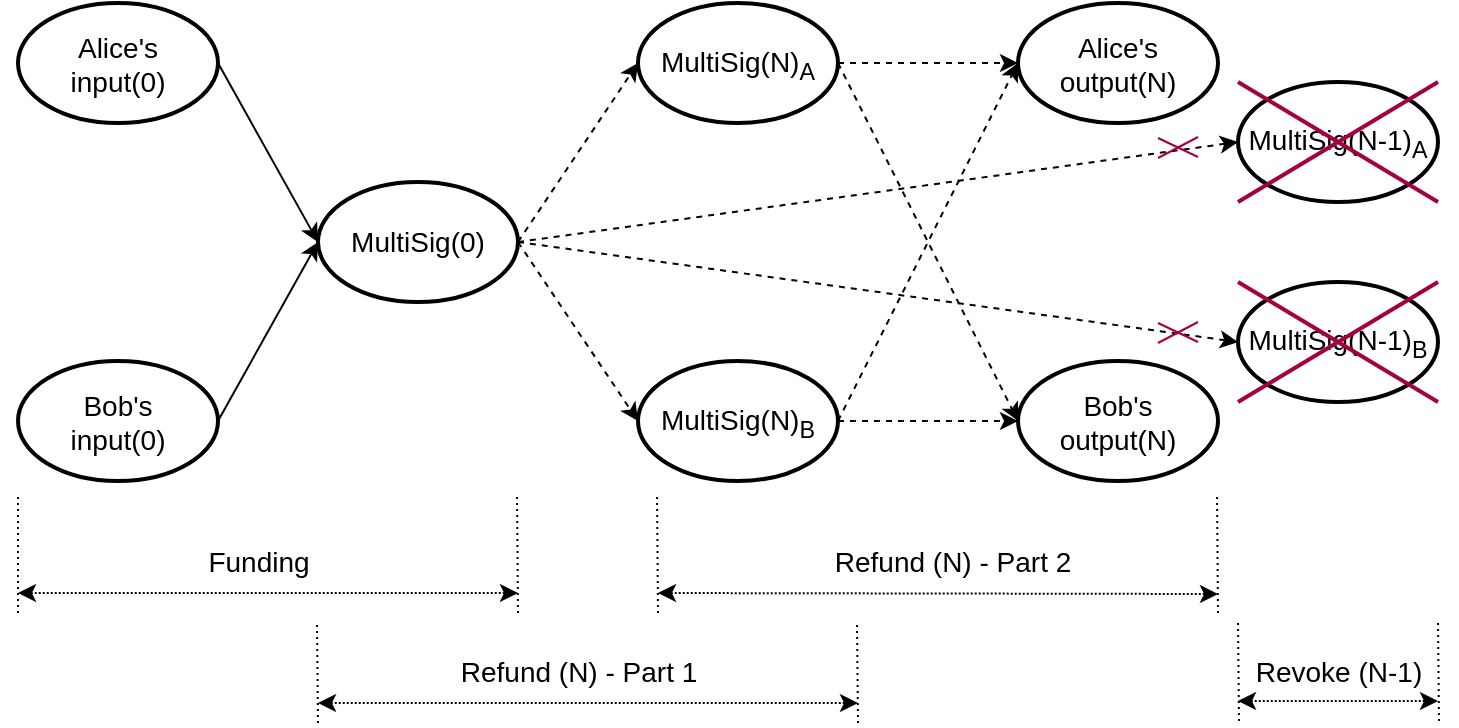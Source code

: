 <mxfile pages="1" version="11.2.4" type="device"><diagram id="bBkEPbWLoeJg7-wSrlFj" name="Page-1"><mxGraphModel dx="690" dy="528" grid="1" gridSize="10" guides="1" tooltips="1" connect="1" arrows="1" fold="1" page="1" pageScale="1" pageWidth="827" pageHeight="1169" math="0" shadow="0"><root><mxCell id="0"/><mxCell id="1" parent="0"/><mxCell id="bmQeixlOnmFxgD8QusRG-1" value="MultiSig(0)" style="ellipse;whiteSpace=wrap;html=1;fontSize=14;strokeWidth=2;" parent="1" vertex="1"><mxGeometry x="190" y="250" width="100" height="60" as="geometry"/></mxCell><mxCell id="bmQeixlOnmFxgD8QusRG-2" value="Alice's &lt;br&gt;input(0)" style="ellipse;whiteSpace=wrap;html=1;fontSize=14;strokeWidth=2;" parent="1" vertex="1"><mxGeometry x="40" y="160.5" width="100" height="60" as="geometry"/></mxCell><mxCell id="bmQeixlOnmFxgD8QusRG-3" value="Bob's&lt;br&gt;input(0)" style="ellipse;whiteSpace=wrap;html=1;fontSize=14;strokeWidth=2;" parent="1" vertex="1"><mxGeometry x="40" y="339.5" width="100" height="60" as="geometry"/></mxCell><mxCell id="bmQeixlOnmFxgD8QusRG-4" value="" style="endArrow=classic;html=1;fontSize=14;entryX=0;entryY=0.5;entryDx=0;entryDy=0;exitX=1;exitY=0.5;exitDx=0;exitDy=0;" parent="1" source="bmQeixlOnmFxgD8QusRG-2" target="bmQeixlOnmFxgD8QusRG-1" edge="1"><mxGeometry width="50" height="50" relative="1" as="geometry"><mxPoint x="160" y="210.5" as="sourcePoint"/><mxPoint x="90" y="380.5" as="targetPoint"/></mxGeometry></mxCell><mxCell id="bmQeixlOnmFxgD8QusRG-5" value="" style="endArrow=classic;html=1;fontSize=14;entryX=0;entryY=0.5;entryDx=0;entryDy=0;exitX=1;exitY=0.5;exitDx=0;exitDy=0;" parent="1" source="bmQeixlOnmFxgD8QusRG-3" target="bmQeixlOnmFxgD8QusRG-1" edge="1"><mxGeometry width="50" height="50" relative="1" as="geometry"><mxPoint x="166" y="319.52" as="sourcePoint"/><mxPoint x="214" y="398.5" as="targetPoint"/></mxGeometry></mxCell><mxCell id="bmQeixlOnmFxgD8QusRG-7" value="" style="endArrow=classic;html=1;fontSize=14;exitX=1;exitY=0.5;exitDx=0;exitDy=0;dashed=1;entryX=0;entryY=0.5;entryDx=0;entryDy=0;" parent="1" source="bmQeixlOnmFxgD8QusRG-1" target="bmQeixlOnmFxgD8QusRG-8" edge="1"><mxGeometry width="50" height="50" relative="1" as="geometry"><mxPoint x="425" y="270.52" as="sourcePoint"/><mxPoint x="470" y="270.5" as="targetPoint"/></mxGeometry></mxCell><mxCell id="bmQeixlOnmFxgD8QusRG-8" value="MultiSig(N)&lt;sub&gt;A&lt;/sub&gt;" style="ellipse;whiteSpace=wrap;html=1;fontSize=14;strokeWidth=2;" parent="1" vertex="1"><mxGeometry x="350" y="160.5" width="100" height="60" as="geometry"/></mxCell><mxCell id="bmQeixlOnmFxgD8QusRG-9" value="MultiSig(N)&lt;sub&gt;B&lt;/sub&gt;" style="ellipse;whiteSpace=wrap;html=1;fontSize=14;strokeWidth=2;" parent="1" vertex="1"><mxGeometry x="350" y="339.5" width="100" height="60" as="geometry"/></mxCell><mxCell id="bmQeixlOnmFxgD8QusRG-10" value="" style="endArrow=classic;html=1;fontSize=14;exitX=1;exitY=0.5;exitDx=0;exitDy=0;dashed=1;entryX=0;entryY=0.5;entryDx=0;entryDy=0;" parent="1" source="bmQeixlOnmFxgD8QusRG-1" target="bmQeixlOnmFxgD8QusRG-9" edge="1"><mxGeometry width="50" height="50" relative="1" as="geometry"><mxPoint x="300" y="369.5" as="sourcePoint"/><mxPoint x="370" y="249.5" as="targetPoint"/></mxGeometry></mxCell><mxCell id="bmQeixlOnmFxgD8QusRG-11" value="Alice's &lt;br&gt;output(N)" style="ellipse;whiteSpace=wrap;html=1;fontSize=14;strokeWidth=2;" parent="1" vertex="1"><mxGeometry x="540" y="160.5" width="100" height="60" as="geometry"/></mxCell><mxCell id="bmQeixlOnmFxgD8QusRG-12" value="Bob's&lt;br&gt;output(N)" style="ellipse;whiteSpace=wrap;html=1;fontSize=14;strokeWidth=2;" parent="1" vertex="1"><mxGeometry x="540" y="339.5" width="100" height="60" as="geometry"/></mxCell><mxCell id="bmQeixlOnmFxgD8QusRG-14" value="" style="endArrow=classic;html=1;fontSize=14;exitX=1;exitY=0.5;exitDx=0;exitDy=0;dashed=1;entryX=0;entryY=0.5;entryDx=0;entryDy=0;" parent="1" source="bmQeixlOnmFxgD8QusRG-8" target="bmQeixlOnmFxgD8QusRG-12" edge="1"><mxGeometry width="50" height="50" relative="1" as="geometry"><mxPoint x="460" y="247.5" as="sourcePoint"/><mxPoint x="530" y="353.5" as="targetPoint"/></mxGeometry></mxCell><mxCell id="bmQeixlOnmFxgD8QusRG-15" value="" style="endArrow=classic;html=1;fontSize=14;exitX=1;exitY=0.5;exitDx=0;exitDy=0;dashed=1;entryX=0;entryY=0.5;entryDx=0;entryDy=0;" parent="1" source="bmQeixlOnmFxgD8QusRG-9" target="bmQeixlOnmFxgD8QusRG-12" edge="1"><mxGeometry width="50" height="50" relative="1" as="geometry"><mxPoint x="450" y="239.5" as="sourcePoint"/><mxPoint x="540" y="419.5" as="targetPoint"/></mxGeometry></mxCell><mxCell id="bmQeixlOnmFxgD8QusRG-16" value="" style="endArrow=classic;html=1;fontSize=14;exitX=1;exitY=0.5;exitDx=0;exitDy=0;dashed=1;entryX=0;entryY=0.5;entryDx=0;entryDy=0;" parent="1" source="bmQeixlOnmFxgD8QusRG-8" target="bmQeixlOnmFxgD8QusRG-11" edge="1"><mxGeometry width="50" height="50" relative="1" as="geometry"><mxPoint x="490" y="130.5" as="sourcePoint"/><mxPoint x="580" y="100.5" as="targetPoint"/></mxGeometry></mxCell><mxCell id="bmQeixlOnmFxgD8QusRG-17" value="" style="endArrow=classic;html=1;fontSize=14;exitX=1;exitY=0.5;exitDx=0;exitDy=0;dashed=1;entryX=0;entryY=0.5;entryDx=0;entryDy=0;" parent="1" source="bmQeixlOnmFxgD8QusRG-9" target="bmQeixlOnmFxgD8QusRG-11" edge="1"><mxGeometry width="50" height="50" relative="1" as="geometry"><mxPoint x="450" y="200.5" as="sourcePoint"/><mxPoint x="540" y="380.5" as="targetPoint"/></mxGeometry></mxCell><mxCell id="bmQeixlOnmFxgD8QusRG-18" value="" style="endArrow=none;html=1;dashed=1;fontSize=14;dashPattern=1 2;" parent="1" edge="1"><mxGeometry width="50" height="50" relative="1" as="geometry"><mxPoint x="40" y="465.5" as="sourcePoint"/><mxPoint x="40" y="405.5" as="targetPoint"/></mxGeometry></mxCell><mxCell id="bmQeixlOnmFxgD8QusRG-19" value="" style="endArrow=none;html=1;dashed=1;fontSize=14;dashPattern=1 2;" parent="1" edge="1"><mxGeometry width="50" height="50" relative="1" as="geometry"><mxPoint x="290" y="465.5" as="sourcePoint"/><mxPoint x="289.5" y="405.5" as="targetPoint"/></mxGeometry></mxCell><mxCell id="bmQeixlOnmFxgD8QusRG-20" value="" style="endArrow=none;html=1;dashed=1;fontSize=14;dashPattern=1 2;" parent="1" edge="1"><mxGeometry width="50" height="50" relative="1" as="geometry"><mxPoint x="190" y="520.5" as="sourcePoint"/><mxPoint x="189.5" y="470.5" as="targetPoint"/></mxGeometry></mxCell><mxCell id="bmQeixlOnmFxgD8QusRG-21" value="" style="endArrow=none;html=1;dashed=1;fontSize=14;dashPattern=1 2;" parent="1" edge="1"><mxGeometry width="50" height="50" relative="1" as="geometry"><mxPoint x="640" y="465.5" as="sourcePoint"/><mxPoint x="639.5" y="405.5" as="targetPoint"/></mxGeometry></mxCell><mxCell id="bmQeixlOnmFxgD8QusRG-22" value="" style="endArrow=classic;startArrow=classic;html=1;dashed=1;fontSize=14;dashPattern=1 1;" parent="1" edge="1"><mxGeometry width="50" height="50" relative="1" as="geometry"><mxPoint x="40" y="455.5" as="sourcePoint"/><mxPoint x="290" y="455.5" as="targetPoint"/></mxGeometry></mxCell><mxCell id="bmQeixlOnmFxgD8QusRG-27" value="Funding" style="text;html=1;resizable=0;points=[];align=center;verticalAlign=middle;labelBackgroundColor=#ffffff;fontSize=14;" parent="bmQeixlOnmFxgD8QusRG-22" vertex="1" connectable="0"><mxGeometry x="-0.256" y="-4" relative="1" as="geometry"><mxPoint x="27" y="-20" as="offset"/></mxGeometry></mxCell><mxCell id="bmQeixlOnmFxgD8QusRG-23" value="" style="endArrow=none;html=1;dashed=1;fontSize=14;dashPattern=1 2;" parent="1" edge="1"><mxGeometry width="50" height="50" relative="1" as="geometry"><mxPoint x="460" y="520.5" as="sourcePoint"/><mxPoint x="459.5" y="470.5" as="targetPoint"/></mxGeometry></mxCell><mxCell id="bmQeixlOnmFxgD8QusRG-24" value="" style="endArrow=none;html=1;dashed=1;fontSize=14;dashPattern=1 2;" parent="1" edge="1"><mxGeometry width="50" height="50" relative="1" as="geometry"><mxPoint x="360" y="465.5" as="sourcePoint"/><mxPoint x="359.5" y="405.5" as="targetPoint"/></mxGeometry></mxCell><mxCell id="bmQeixlOnmFxgD8QusRG-25" value="" style="endArrow=classic;startArrow=classic;html=1;dashed=1;fontSize=14;dashPattern=1 1;" parent="1" edge="1"><mxGeometry width="50" height="50" relative="1" as="geometry"><mxPoint x="190" y="510.5" as="sourcePoint"/><mxPoint x="460" y="510.5" as="targetPoint"/></mxGeometry></mxCell><mxCell id="bmQeixlOnmFxgD8QusRG-28" value="Refund (N) - Part 1" style="text;html=1;resizable=0;points=[];align=center;verticalAlign=middle;labelBackgroundColor=#ffffff;fontSize=14;" parent="bmQeixlOnmFxgD8QusRG-25" vertex="1" connectable="0"><mxGeometry x="-0.326" y="2" relative="1" as="geometry"><mxPoint x="39" y="-14" as="offset"/></mxGeometry></mxCell><mxCell id="bmQeixlOnmFxgD8QusRG-26" value="" style="endArrow=classic;startArrow=classic;html=1;dashed=1;fontSize=14;dashPattern=1 1;" parent="1" edge="1"><mxGeometry width="50" height="50" relative="1" as="geometry"><mxPoint x="360" y="455.5" as="sourcePoint"/><mxPoint x="640" y="456" as="targetPoint"/></mxGeometry></mxCell><mxCell id="bmQeixlOnmFxgD8QusRG-29" value="Refund (N) - Part 2" style="text;html=1;resizable=0;points=[];align=center;verticalAlign=middle;labelBackgroundColor=#ffffff;fontSize=14;" parent="bmQeixlOnmFxgD8QusRG-26" vertex="1" connectable="0"><mxGeometry x="-0.29" y="-3" relative="1" as="geometry"><mxPoint x="47" y="-19" as="offset"/></mxGeometry></mxCell><mxCell id="MV4GuKuZ0_GkO9SyMOyV-1" value="MultiSig(N-1)&lt;sub&gt;A&lt;/sub&gt;" style="ellipse;whiteSpace=wrap;html=1;fontSize=14;strokeWidth=2;" vertex="1" parent="1"><mxGeometry x="650" y="200" width="100" height="60" as="geometry"/></mxCell><mxCell id="MV4GuKuZ0_GkO9SyMOyV-2" value="MultiSig(N-1)&lt;sub&gt;B&lt;/sub&gt;" style="ellipse;whiteSpace=wrap;html=1;fontSize=14;strokeWidth=2;" vertex="1" parent="1"><mxGeometry x="650" y="300" width="100" height="60" as="geometry"/></mxCell><mxCell id="MV4GuKuZ0_GkO9SyMOyV-9" value="" style="endArrow=none;html=1;dashed=1;fontSize=14;dashPattern=1 2;" edge="1" parent="1"><mxGeometry width="50" height="50" relative="1" as="geometry"><mxPoint x="650.5" y="519.5" as="sourcePoint"/><mxPoint x="650" y="469.5" as="targetPoint"/></mxGeometry></mxCell><mxCell id="MV4GuKuZ0_GkO9SyMOyV-10" value="" style="endArrow=none;html=1;dashed=1;fontSize=14;dashPattern=1 2;" edge="1" parent="1"><mxGeometry width="50" height="50" relative="1" as="geometry"><mxPoint x="750.5" y="519.5" as="sourcePoint"/><mxPoint x="750" y="469.5" as="targetPoint"/></mxGeometry></mxCell><mxCell id="MV4GuKuZ0_GkO9SyMOyV-11" value="" style="endArrow=classic;startArrow=classic;html=1;dashed=1;fontSize=14;dashPattern=1 1;" edge="1" parent="1"><mxGeometry width="50" height="50" relative="1" as="geometry"><mxPoint x="650" y="509.5" as="sourcePoint"/><mxPoint x="750" y="509.5" as="targetPoint"/></mxGeometry></mxCell><mxCell id="MV4GuKuZ0_GkO9SyMOyV-12" value="Revoke (N-1)" style="text;html=1;resizable=0;points=[];align=center;verticalAlign=middle;labelBackgroundColor=#ffffff;fontSize=14;" vertex="1" connectable="0" parent="MV4GuKuZ0_GkO9SyMOyV-11"><mxGeometry x="-0.326" y="2" relative="1" as="geometry"><mxPoint x="16.5" y="-13" as="offset"/></mxGeometry></mxCell><mxCell id="MV4GuKuZ0_GkO9SyMOyV-13" value="" style="group" vertex="1" connectable="0" parent="1"><mxGeometry x="650" y="300" width="100" height="60" as="geometry"/></mxCell><mxCell id="MV4GuKuZ0_GkO9SyMOyV-3" value="" style="endArrow=none;html=1;fillColor=#d80073;strokeColor=#A50040;strokeWidth=2;" edge="1" parent="MV4GuKuZ0_GkO9SyMOyV-13"><mxGeometry width="50" height="50" relative="1" as="geometry"><mxPoint y="60" as="sourcePoint"/><mxPoint x="100" as="targetPoint"/></mxGeometry></mxCell><mxCell id="MV4GuKuZ0_GkO9SyMOyV-4" value="" style="endArrow=none;html=1;fillColor=#d80073;strokeColor=#A50040;strokeWidth=2;" edge="1" parent="MV4GuKuZ0_GkO9SyMOyV-13"><mxGeometry width="50" height="50" relative="1" as="geometry"><mxPoint as="sourcePoint"/><mxPoint x="100" y="60" as="targetPoint"/></mxGeometry></mxCell><mxCell id="MV4GuKuZ0_GkO9SyMOyV-14" value="" style="group" vertex="1" connectable="0" parent="1"><mxGeometry x="650" y="200" width="100" height="60" as="geometry"/></mxCell><mxCell id="MV4GuKuZ0_GkO9SyMOyV-15" value="" style="endArrow=none;html=1;fillColor=#d80073;strokeColor=#A50040;strokeWidth=2;" edge="1" parent="MV4GuKuZ0_GkO9SyMOyV-14"><mxGeometry width="50" height="50" relative="1" as="geometry"><mxPoint y="60" as="sourcePoint"/><mxPoint x="100" as="targetPoint"/></mxGeometry></mxCell><mxCell id="MV4GuKuZ0_GkO9SyMOyV-16" value="" style="endArrow=none;html=1;fillColor=#d80073;strokeColor=#A50040;strokeWidth=2;" edge="1" parent="MV4GuKuZ0_GkO9SyMOyV-14"><mxGeometry width="50" height="50" relative="1" as="geometry"><mxPoint as="sourcePoint"/><mxPoint x="100" y="60" as="targetPoint"/></mxGeometry></mxCell><mxCell id="MV4GuKuZ0_GkO9SyMOyV-17" value="" style="endArrow=classic;html=1;fontSize=14;dashed=1;entryX=0;entryY=0.5;entryDx=0;entryDy=0;" edge="1" parent="1" target="MV4GuKuZ0_GkO9SyMOyV-1"><mxGeometry width="50" height="50" relative="1" as="geometry"><mxPoint x="290" y="280" as="sourcePoint"/><mxPoint x="390" y="220.5" as="targetPoint"/></mxGeometry></mxCell><mxCell id="MV4GuKuZ0_GkO9SyMOyV-18" value="" style="endArrow=classic;html=1;fontSize=14;exitX=1;exitY=0.5;exitDx=0;exitDy=0;dashed=1;entryX=0;entryY=0.5;entryDx=0;entryDy=0;" edge="1" parent="1" source="bmQeixlOnmFxgD8QusRG-1" target="MV4GuKuZ0_GkO9SyMOyV-2"><mxGeometry width="50" height="50" relative="1" as="geometry"><mxPoint x="330" y="310" as="sourcePoint"/><mxPoint x="390" y="220.5" as="targetPoint"/></mxGeometry></mxCell><mxCell id="MV4GuKuZ0_GkO9SyMOyV-24" value="" style="group" vertex="1" connectable="0" parent="1"><mxGeometry x="610" y="227.5" width="20" height="10.5" as="geometry"/></mxCell><mxCell id="MV4GuKuZ0_GkO9SyMOyV-22" value="" style="endArrow=none;html=1;strokeWidth=1;fillColor=#d80073;strokeColor=#A50040;" edge="1" parent="MV4GuKuZ0_GkO9SyMOyV-24"><mxGeometry width="50" height="50" relative="1" as="geometry"><mxPoint y="10.5" as="sourcePoint"/><mxPoint x="20" as="targetPoint"/></mxGeometry></mxCell><mxCell id="MV4GuKuZ0_GkO9SyMOyV-23" value="" style="endArrow=none;html=1;strokeWidth=1;fillColor=#d80073;strokeColor=#A50040;" edge="1" parent="MV4GuKuZ0_GkO9SyMOyV-24"><mxGeometry width="50" height="50" relative="1" as="geometry"><mxPoint y="0.5" as="sourcePoint"/><mxPoint x="20" y="10" as="targetPoint"/></mxGeometry></mxCell><mxCell id="MV4GuKuZ0_GkO9SyMOyV-25" value="" style="group" vertex="1" connectable="0" parent="1"><mxGeometry x="610" y="320" width="20" height="10.5" as="geometry"/></mxCell><mxCell id="MV4GuKuZ0_GkO9SyMOyV-26" value="" style="endArrow=none;html=1;strokeWidth=1;fillColor=#d80073;strokeColor=#A50040;" edge="1" parent="MV4GuKuZ0_GkO9SyMOyV-25"><mxGeometry width="50" height="50" relative="1" as="geometry"><mxPoint y="10.5" as="sourcePoint"/><mxPoint x="20" as="targetPoint"/></mxGeometry></mxCell><mxCell id="MV4GuKuZ0_GkO9SyMOyV-27" value="" style="endArrow=none;html=1;strokeWidth=1;fillColor=#d80073;strokeColor=#A50040;" edge="1" parent="MV4GuKuZ0_GkO9SyMOyV-25"><mxGeometry width="50" height="50" relative="1" as="geometry"><mxPoint y="0.5" as="sourcePoint"/><mxPoint x="20" y="10" as="targetPoint"/></mxGeometry></mxCell></root></mxGraphModel></diagram></mxfile>